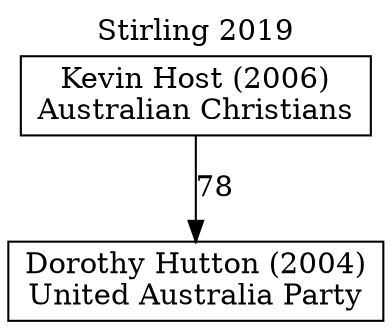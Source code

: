 // House preference flow
digraph "Dorothy Hutton (2004)_Stirling_2019" {
	graph [label="Stirling 2019" labelloc=t mclimit=10]
	node [shape=box]
	"Dorothy Hutton (2004)" [label="Dorothy Hutton (2004)
United Australia Party"]
	"Kevin Host (2006)" [label="Kevin Host (2006)
Australian Christians"]
	"Kevin Host (2006)" -> "Dorothy Hutton (2004)" [label=78]
}
